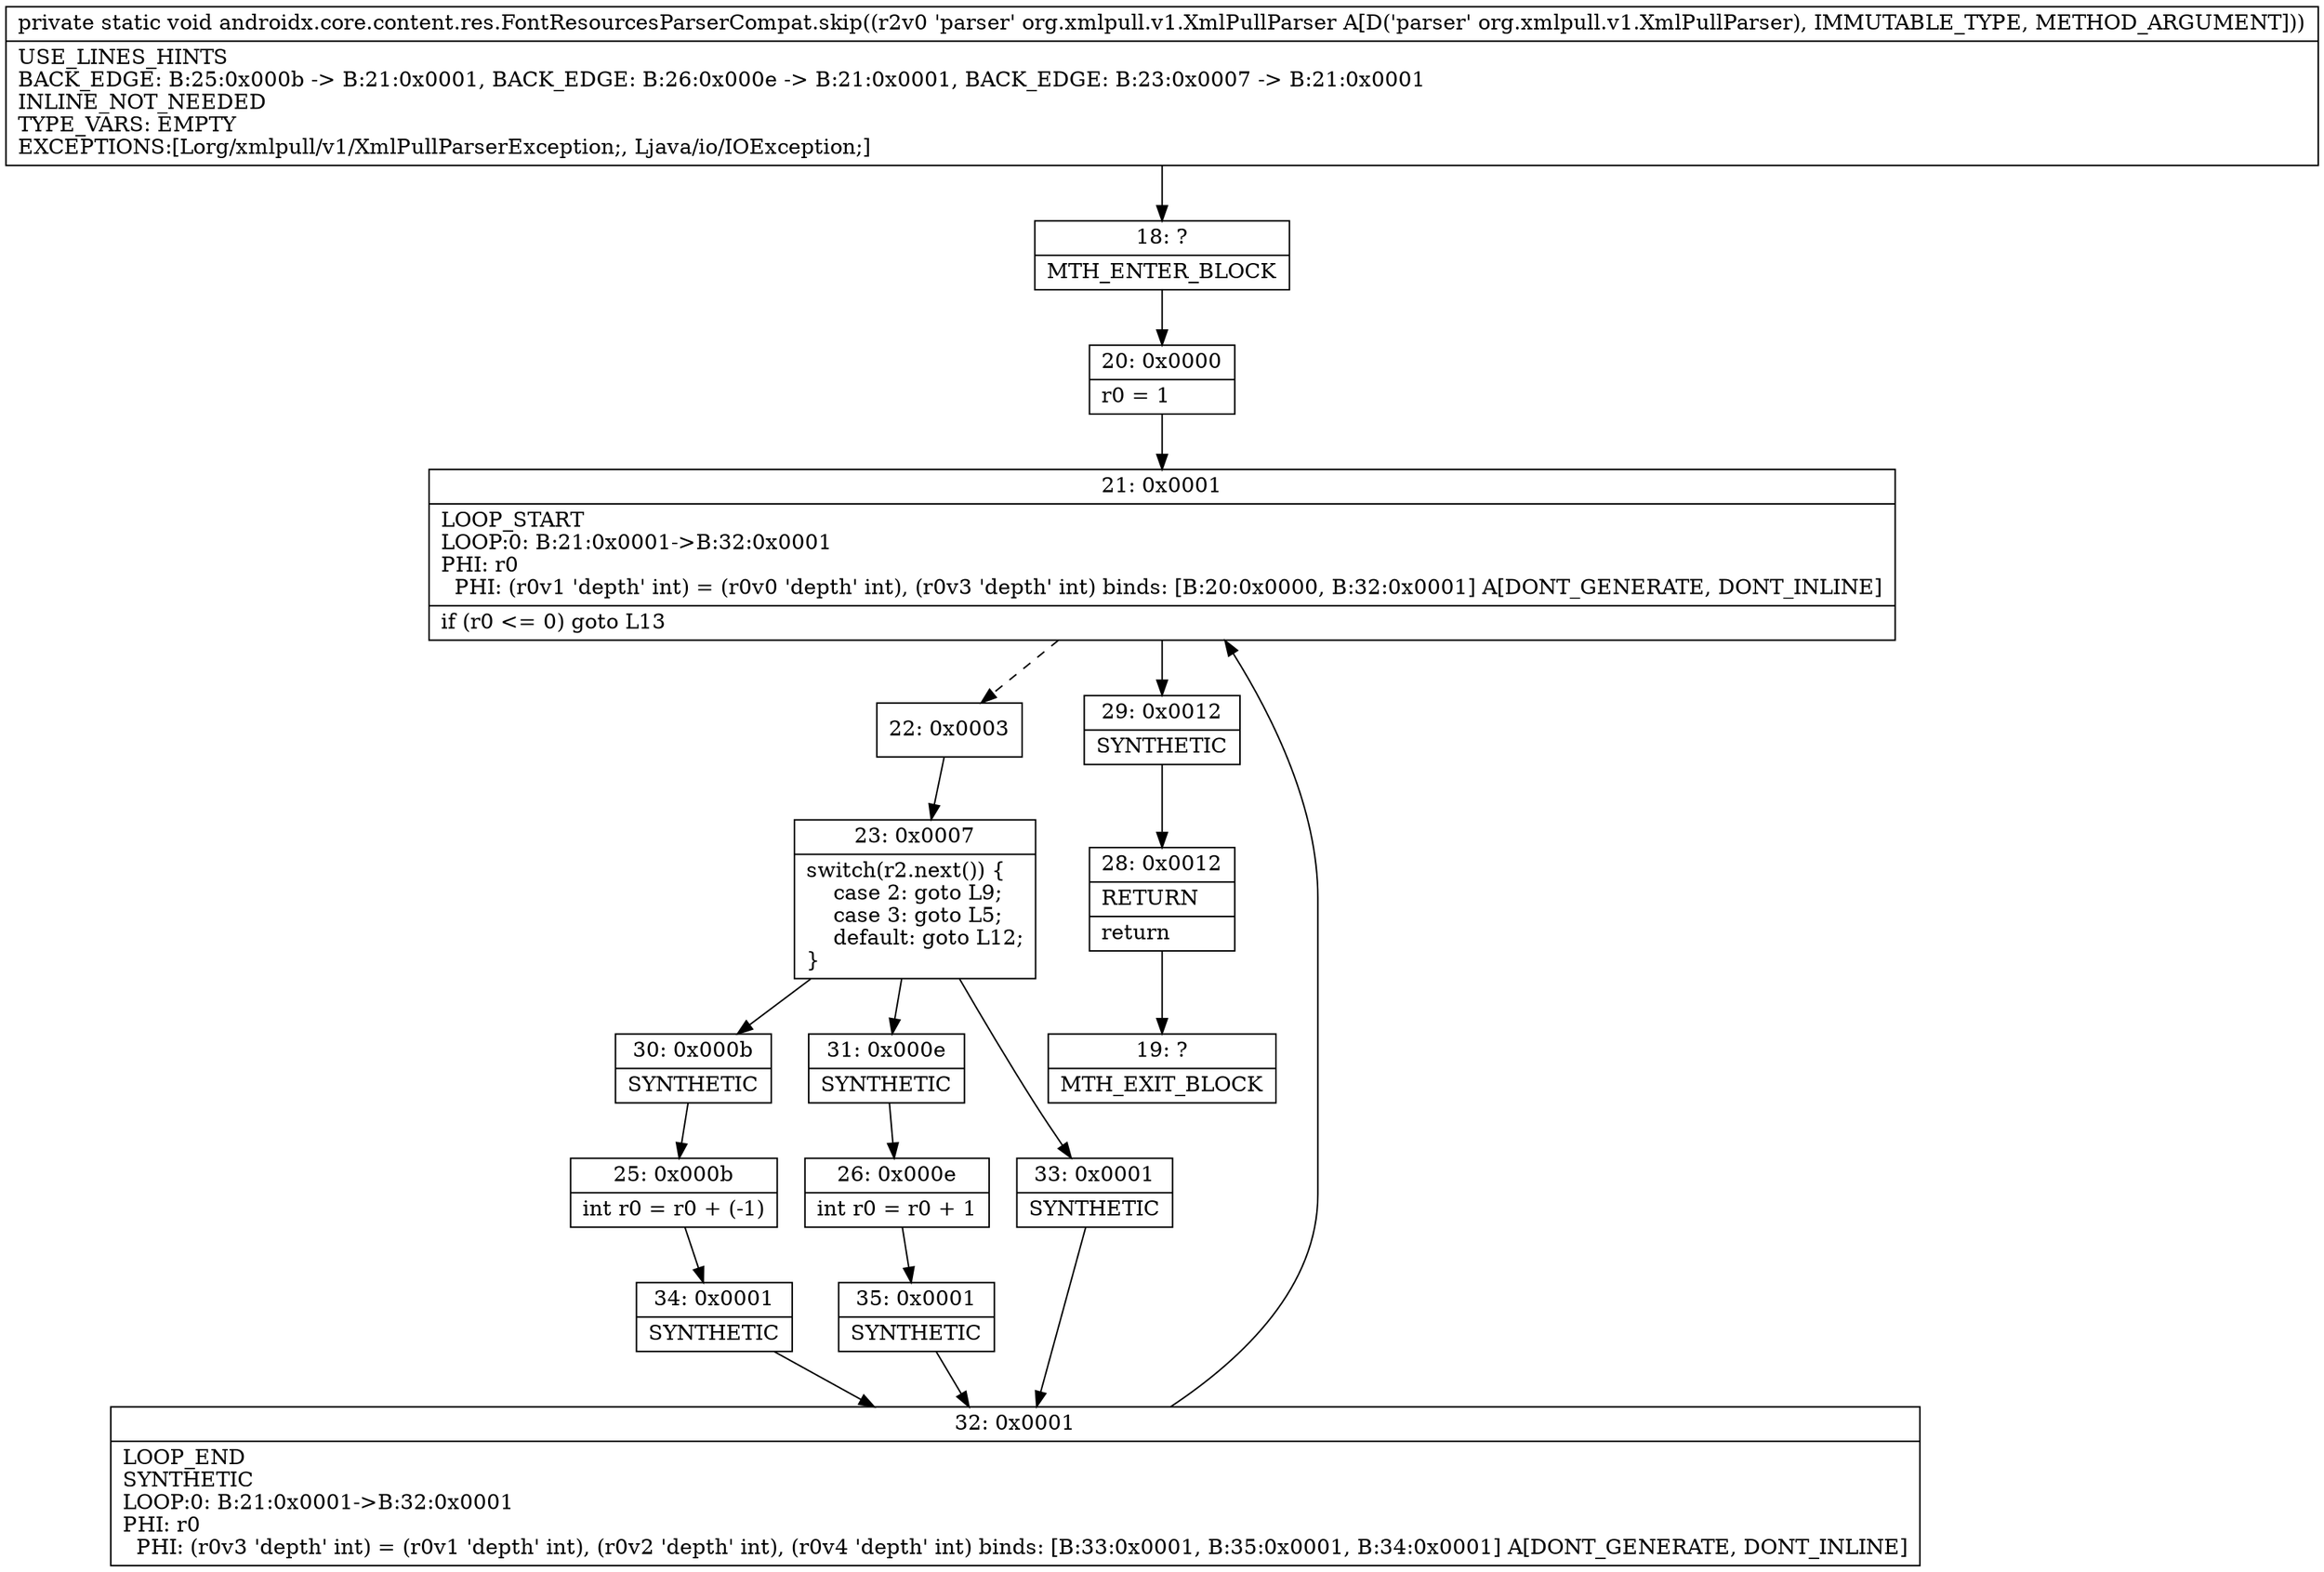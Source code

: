 digraph "CFG forandroidx.core.content.res.FontResourcesParserCompat.skip(Lorg\/xmlpull\/v1\/XmlPullParser;)V" {
Node_18 [shape=record,label="{18\:\ ?|MTH_ENTER_BLOCK\l}"];
Node_20 [shape=record,label="{20\:\ 0x0000|r0 = 1\l}"];
Node_21 [shape=record,label="{21\:\ 0x0001|LOOP_START\lLOOP:0: B:21:0x0001\-\>B:32:0x0001\lPHI: r0 \l  PHI: (r0v1 'depth' int) = (r0v0 'depth' int), (r0v3 'depth' int) binds: [B:20:0x0000, B:32:0x0001] A[DONT_GENERATE, DONT_INLINE]\l|if (r0 \<= 0) goto L13\l}"];
Node_22 [shape=record,label="{22\:\ 0x0003}"];
Node_23 [shape=record,label="{23\:\ 0x0007|switch(r2.next()) \{\l    case 2: goto L9;\l    case 3: goto L5;\l    default: goto L12;\l\}\l}"];
Node_30 [shape=record,label="{30\:\ 0x000b|SYNTHETIC\l}"];
Node_25 [shape=record,label="{25\:\ 0x000b|int r0 = r0 + (\-1)\l}"];
Node_34 [shape=record,label="{34\:\ 0x0001|SYNTHETIC\l}"];
Node_32 [shape=record,label="{32\:\ 0x0001|LOOP_END\lSYNTHETIC\lLOOP:0: B:21:0x0001\-\>B:32:0x0001\lPHI: r0 \l  PHI: (r0v3 'depth' int) = (r0v1 'depth' int), (r0v2 'depth' int), (r0v4 'depth' int) binds: [B:33:0x0001, B:35:0x0001, B:34:0x0001] A[DONT_GENERATE, DONT_INLINE]\l}"];
Node_31 [shape=record,label="{31\:\ 0x000e|SYNTHETIC\l}"];
Node_26 [shape=record,label="{26\:\ 0x000e|int r0 = r0 + 1\l}"];
Node_35 [shape=record,label="{35\:\ 0x0001|SYNTHETIC\l}"];
Node_33 [shape=record,label="{33\:\ 0x0001|SYNTHETIC\l}"];
Node_29 [shape=record,label="{29\:\ 0x0012|SYNTHETIC\l}"];
Node_28 [shape=record,label="{28\:\ 0x0012|RETURN\l|return\l}"];
Node_19 [shape=record,label="{19\:\ ?|MTH_EXIT_BLOCK\l}"];
MethodNode[shape=record,label="{private static void androidx.core.content.res.FontResourcesParserCompat.skip((r2v0 'parser' org.xmlpull.v1.XmlPullParser A[D('parser' org.xmlpull.v1.XmlPullParser), IMMUTABLE_TYPE, METHOD_ARGUMENT]))  | USE_LINES_HINTS\lBACK_EDGE: B:25:0x000b \-\> B:21:0x0001, BACK_EDGE: B:26:0x000e \-\> B:21:0x0001, BACK_EDGE: B:23:0x0007 \-\> B:21:0x0001\lINLINE_NOT_NEEDED\lTYPE_VARS: EMPTY\lEXCEPTIONS:[Lorg\/xmlpull\/v1\/XmlPullParserException;, Ljava\/io\/IOException;]\l}"];
MethodNode -> Node_18;Node_18 -> Node_20;
Node_20 -> Node_21;
Node_21 -> Node_22[style=dashed];
Node_21 -> Node_29;
Node_22 -> Node_23;
Node_23 -> Node_30;
Node_23 -> Node_31;
Node_23 -> Node_33;
Node_30 -> Node_25;
Node_25 -> Node_34;
Node_34 -> Node_32;
Node_32 -> Node_21;
Node_31 -> Node_26;
Node_26 -> Node_35;
Node_35 -> Node_32;
Node_33 -> Node_32;
Node_29 -> Node_28;
Node_28 -> Node_19;
}


